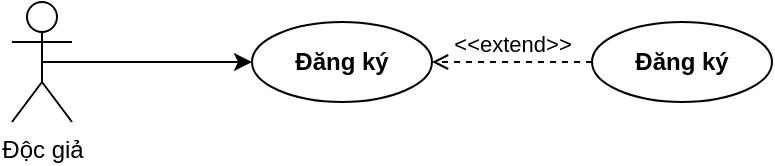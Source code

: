 <mxfile>
    <diagram id="AhdR5zSs_i3a3BderLrj" name="Page-1">
        <mxGraphModel dx="686" dy="520" grid="1" gridSize="10" guides="1" tooltips="1" connect="1" arrows="1" fold="1" page="1" pageScale="1" pageWidth="850" pageHeight="1100" math="0" shadow="0">
            <root>
                <mxCell id="0"/>
                <mxCell id="1" parent="0"/>
                <mxCell id="2" value="Độc giả" style="shape=umlActor;verticalLabelPosition=bottom;verticalAlign=top;html=1;outlineConnect=0;" vertex="1" parent="1">
                    <mxGeometry x="260" y="290" width="30" height="60" as="geometry"/>
                </mxCell>
                <mxCell id="3" value="&lt;b&gt;Đăng ký&lt;/b&gt;" style="ellipse;whiteSpace=wrap;html=1;" vertex="1" parent="1">
                    <mxGeometry x="380" y="300" width="90" height="40" as="geometry"/>
                </mxCell>
                <mxCell id="4" value="" style="endArrow=classic;html=1;entryX=0;entryY=0.5;entryDx=0;entryDy=0;exitX=0.5;exitY=0.5;exitDx=0;exitDy=0;exitPerimeter=0;" edge="1" parent="1" source="2" target="3">
                    <mxGeometry width="50" height="50" relative="1" as="geometry">
                        <mxPoint x="680" y="294" as="sourcePoint"/>
                        <mxPoint x="510" y="300" as="targetPoint"/>
                    </mxGeometry>
                </mxCell>
                <mxCell id="5" value="&lt;b&gt;Đăng ký&lt;/b&gt;" style="ellipse;whiteSpace=wrap;html=1;" vertex="1" parent="1">
                    <mxGeometry x="550" y="300" width="90" height="40" as="geometry"/>
                </mxCell>
                <mxCell id="8" value="&amp;lt;&amp;lt;extend&amp;gt;&amp;gt;" style="html=1;verticalAlign=bottom;labelBackgroundColor=none;endArrow=open;endFill=0;dashed=1;exitX=0;exitY=0.5;exitDx=0;exitDy=0;" edge="1" parent="1" source="5" target="3">
                    <mxGeometry width="160" relative="1" as="geometry">
                        <mxPoint x="450" y="280" as="sourcePoint"/>
                        <mxPoint x="610" y="280" as="targetPoint"/>
                    </mxGeometry>
                </mxCell>
            </root>
        </mxGraphModel>
    </diagram>
</mxfile>